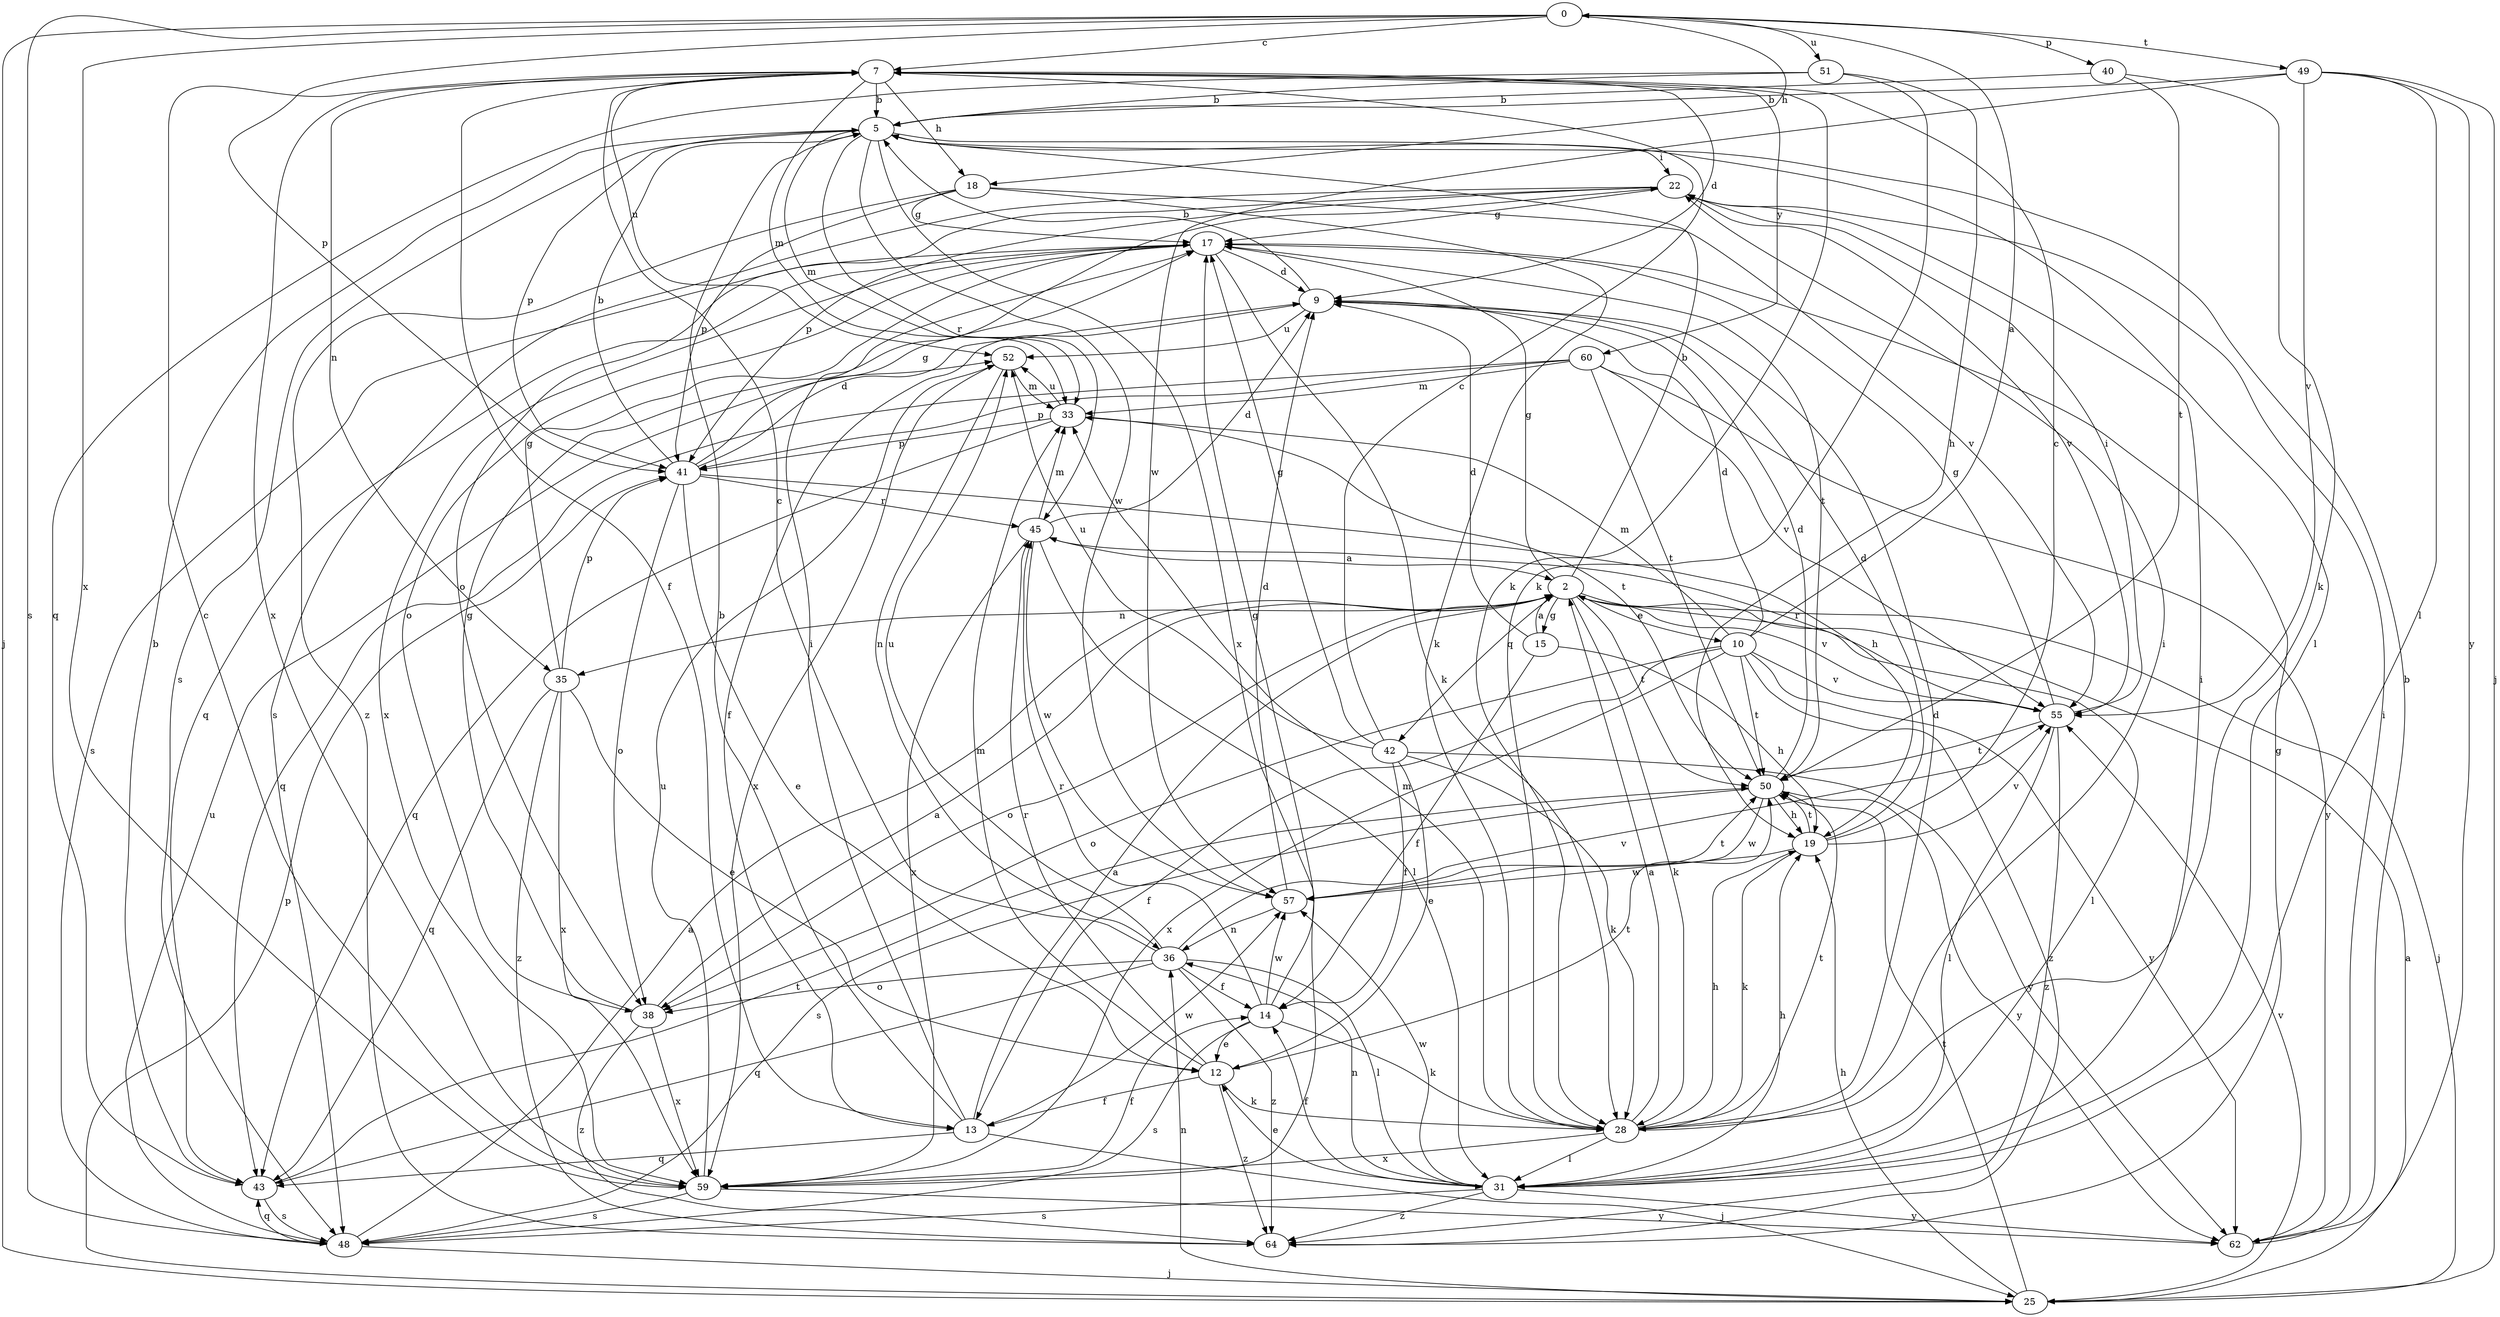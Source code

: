 strict digraph  {
0;
2;
5;
7;
9;
10;
12;
13;
14;
15;
17;
18;
19;
22;
25;
28;
31;
33;
35;
36;
38;
40;
41;
42;
43;
45;
48;
49;
50;
51;
52;
55;
57;
59;
60;
62;
64;
0 -> 7  [label=c];
0 -> 18  [label=h];
0 -> 25  [label=j];
0 -> 40  [label=p];
0 -> 41  [label=p];
0 -> 48  [label=s];
0 -> 49  [label=t];
0 -> 51  [label=u];
0 -> 59  [label=x];
2 -> 5  [label=b];
2 -> 10  [label=e];
2 -> 15  [label=g];
2 -> 17  [label=g];
2 -> 25  [label=j];
2 -> 28  [label=k];
2 -> 31  [label=l];
2 -> 35  [label=n];
2 -> 38  [label=o];
2 -> 42  [label=q];
2 -> 50  [label=t];
2 -> 55  [label=v];
5 -> 22  [label=i];
5 -> 31  [label=l];
5 -> 33  [label=m];
5 -> 41  [label=p];
5 -> 45  [label=r];
5 -> 48  [label=s];
5 -> 57  [label=w];
5 -> 59  [label=x];
7 -> 5  [label=b];
7 -> 9  [label=d];
7 -> 13  [label=f];
7 -> 18  [label=h];
7 -> 28  [label=k];
7 -> 33  [label=m];
7 -> 35  [label=n];
7 -> 52  [label=u];
7 -> 59  [label=x];
7 -> 60  [label=y];
9 -> 5  [label=b];
9 -> 13  [label=f];
9 -> 52  [label=u];
10 -> 0  [label=a];
10 -> 9  [label=d];
10 -> 13  [label=f];
10 -> 33  [label=m];
10 -> 38  [label=o];
10 -> 50  [label=t];
10 -> 55  [label=v];
10 -> 59  [label=x];
10 -> 62  [label=y];
10 -> 64  [label=z];
12 -> 13  [label=f];
12 -> 28  [label=k];
12 -> 33  [label=m];
12 -> 45  [label=r];
12 -> 50  [label=t];
12 -> 64  [label=z];
13 -> 2  [label=a];
13 -> 5  [label=b];
13 -> 22  [label=i];
13 -> 25  [label=j];
13 -> 43  [label=q];
13 -> 57  [label=w];
14 -> 12  [label=e];
14 -> 17  [label=g];
14 -> 28  [label=k];
14 -> 45  [label=r];
14 -> 48  [label=s];
14 -> 57  [label=w];
15 -> 2  [label=a];
15 -> 9  [label=d];
15 -> 14  [label=f];
15 -> 19  [label=h];
17 -> 9  [label=d];
17 -> 28  [label=k];
17 -> 38  [label=o];
17 -> 43  [label=q];
17 -> 48  [label=s];
17 -> 50  [label=t];
17 -> 59  [label=x];
18 -> 17  [label=g];
18 -> 28  [label=k];
18 -> 41  [label=p];
18 -> 55  [label=v];
18 -> 64  [label=z];
19 -> 7  [label=c];
19 -> 9  [label=d];
19 -> 28  [label=k];
19 -> 50  [label=t];
19 -> 55  [label=v];
19 -> 57  [label=w];
22 -> 17  [label=g];
22 -> 38  [label=o];
22 -> 41  [label=p];
22 -> 48  [label=s];
22 -> 55  [label=v];
25 -> 2  [label=a];
25 -> 19  [label=h];
25 -> 36  [label=n];
25 -> 41  [label=p];
25 -> 50  [label=t];
25 -> 55  [label=v];
28 -> 2  [label=a];
28 -> 9  [label=d];
28 -> 19  [label=h];
28 -> 22  [label=i];
28 -> 31  [label=l];
28 -> 33  [label=m];
28 -> 50  [label=t];
28 -> 59  [label=x];
31 -> 12  [label=e];
31 -> 14  [label=f];
31 -> 19  [label=h];
31 -> 22  [label=i];
31 -> 36  [label=n];
31 -> 48  [label=s];
31 -> 57  [label=w];
31 -> 62  [label=y];
31 -> 64  [label=z];
33 -> 41  [label=p];
33 -> 43  [label=q];
33 -> 50  [label=t];
33 -> 52  [label=u];
35 -> 12  [label=e];
35 -> 17  [label=g];
35 -> 41  [label=p];
35 -> 43  [label=q];
35 -> 59  [label=x];
35 -> 64  [label=z];
36 -> 7  [label=c];
36 -> 14  [label=f];
36 -> 31  [label=l];
36 -> 38  [label=o];
36 -> 43  [label=q];
36 -> 52  [label=u];
36 -> 55  [label=v];
36 -> 64  [label=z];
38 -> 2  [label=a];
38 -> 17  [label=g];
38 -> 59  [label=x];
38 -> 64  [label=z];
40 -> 5  [label=b];
40 -> 28  [label=k];
40 -> 50  [label=t];
41 -> 5  [label=b];
41 -> 9  [label=d];
41 -> 12  [label=e];
41 -> 17  [label=g];
41 -> 19  [label=h];
41 -> 38  [label=o];
41 -> 45  [label=r];
42 -> 7  [label=c];
42 -> 12  [label=e];
42 -> 14  [label=f];
42 -> 17  [label=g];
42 -> 28  [label=k];
42 -> 52  [label=u];
42 -> 62  [label=y];
43 -> 5  [label=b];
43 -> 48  [label=s];
43 -> 50  [label=t];
45 -> 2  [label=a];
45 -> 9  [label=d];
45 -> 31  [label=l];
45 -> 33  [label=m];
45 -> 57  [label=w];
45 -> 59  [label=x];
48 -> 2  [label=a];
48 -> 25  [label=j];
48 -> 43  [label=q];
48 -> 52  [label=u];
49 -> 5  [label=b];
49 -> 25  [label=j];
49 -> 31  [label=l];
49 -> 55  [label=v];
49 -> 57  [label=w];
49 -> 62  [label=y];
50 -> 9  [label=d];
50 -> 19  [label=h];
50 -> 48  [label=s];
50 -> 57  [label=w];
50 -> 62  [label=y];
51 -> 5  [label=b];
51 -> 19  [label=h];
51 -> 28  [label=k];
51 -> 43  [label=q];
52 -> 33  [label=m];
52 -> 36  [label=n];
52 -> 59  [label=x];
55 -> 17  [label=g];
55 -> 22  [label=i];
55 -> 31  [label=l];
55 -> 45  [label=r];
55 -> 50  [label=t];
55 -> 64  [label=z];
57 -> 9  [label=d];
57 -> 36  [label=n];
57 -> 50  [label=t];
59 -> 7  [label=c];
59 -> 14  [label=f];
59 -> 48  [label=s];
59 -> 52  [label=u];
59 -> 62  [label=y];
60 -> 33  [label=m];
60 -> 41  [label=p];
60 -> 43  [label=q];
60 -> 50  [label=t];
60 -> 55  [label=v];
60 -> 62  [label=y];
62 -> 5  [label=b];
62 -> 22  [label=i];
64 -> 17  [label=g];
}

